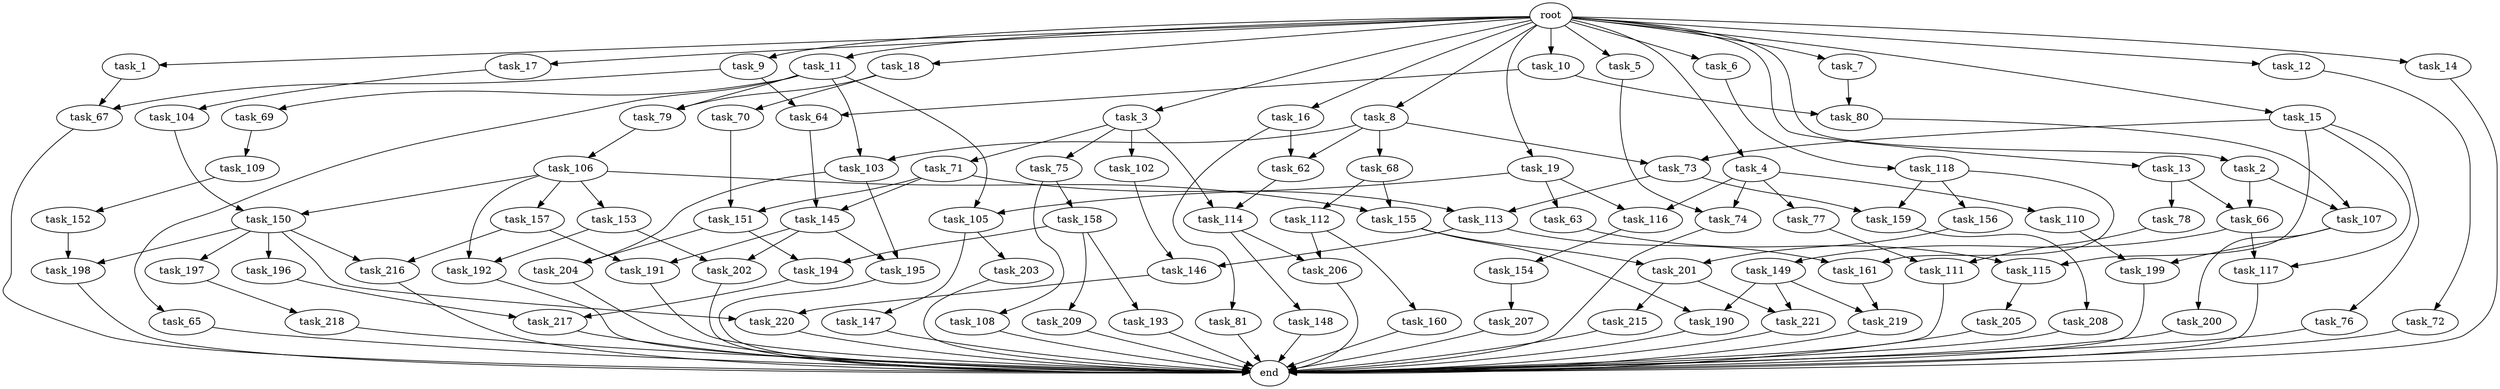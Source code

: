 digraph G {
  task_19 [size="10.240000"];
  task_8 [size="10.240000"];
  task_104 [size="1374389534.720000"];
  task_156 [size="2147483648.000000"];
  task_108 [size="1374389534.720000"];
  task_191 [size="7301444403.200000"];
  task_207 [size="6957847019.520000"];
  task_15 [size="10.240000"];
  task_105 [size="3435973836.800000"];
  task_18 [size="10.240000"];
  task_195 [size="9105330667.520000"];
  task_154 [size="6957847019.520000"];
  task_79 [size="3435973836.800000"];
  task_209 [size="2147483648.000000"];
  task_16 [size="10.240000"];
  task_110 [size="773094113.280000"];
  task_68 [size="1374389534.720000"];
  task_217 [size="7301444403.200000"];
  task_74 [size="4982162063.360000"];
  task_158 [size="1374389534.720000"];
  task_1 [size="10.240000"];
  task_64 [size="5239860101.120000"];
  task_160 [size="3092376453.120000"];
  task_11 [size="10.240000"];
  task_62 [size="2748779069.440000"];
  task_116 [size="1116691496.960000"];
  task_2 [size="10.240000"];
  task_10 [size="10.240000"];
  task_66 [size="5841155522.560000"];
  task_109 [size="1374389534.720000"];
  task_155 [size="6184752906.240000"];
  task_81 [size="1374389534.720000"];
  task_107 [size="1116691496.960000"];
  end [size="0.000000"];
  task_72 [size="1374389534.720000"];
  task_17 [size="10.240000"];
  task_147 [size="8589934592.000000"];
  task_114 [size="13915694039.040001"];
  task_221 [size="5583457484.800000"];
  task_67 [size="3435973836.800000"];
  task_150 [size="11682311045.120001"];
  task_218 [size="3092376453.120000"];
  task_203 [size="8589934592.000000"];
  task_157 [size="3092376453.120000"];
  task_106 [size="4209067950.080000"];
  task_12 [size="10.240000"];
  task_77 [size="773094113.280000"];
  task_146 [size="5583457484.800000"];
  task_194 [size="2491081031.680000"];
  task_197 [size="6957847019.520000"];
  task_70 [size="343597383.680000"];
  task_149 [size="343597383.680000"];
  task_80 [size="4294967296.000000"];
  task_103 [size="4466765987.840000"];
  task_9 [size="10.240000"];
  task_78 [size="5497558138.880000"];
  task_148 [size="2147483648.000000"];
  task_159 [size="7645041786.880000"];
  task_192 [size="6184752906.240000"];
  task_202 [size="10050223472.639999"];
  task_69 [size="3092376453.120000"];
  task_118 [size="773094113.280000"];
  task_196 [size="6957847019.520000"];
  task_201 [size="3865470566.400000"];
  task_65 [size="3092376453.120000"];
  task_198 [size="7301444403.200000"];
  task_206 [size="5239860101.120000"];
  task_13 [size="10.240000"];
  task_193 [size="2147483648.000000"];
  task_152 [size="5497558138.880000"];
  task_3 [size="10.240000"];
  task_216 [size="7301444403.200000"];
  task_5 [size="10.240000"];
  task_220 [size="12455405158.400000"];
  task_76 [size="5497558138.880000"];
  task_115 [size="12455405158.400000"];
  task_190 [size="2147483648.000000"];
  task_161 [size="6356551598.080000"];
  task_73 [size="6871947673.600000"];
  task_14 [size="10.240000"];
  task_219 [size="8332236554.240000"];
  task_4 [size="10.240000"];
  task_200 [size="2147483648.000000"];
  task_151 [size="6270652252.160000"];
  task_112 [size="3092376453.120000"];
  task_199 [size="3521873182.720000"];
  task_153 [size="3092376453.120000"];
  root [size="0.000000"];
  task_102 [size="6957847019.520000"];
  task_145 [size="6871947673.600000"];
  task_6 [size="10.240000"];
  task_215 [size="4209067950.080000"];
  task_208 [size="3092376453.120000"];
  task_117 [size="5841155522.560000"];
  task_205 [size="1374389534.720000"];
  task_111 [size="8589934592.000000"];
  task_113 [size="10995116277.760000"];
  task_63 [size="343597383.680000"];
  task_204 [size="2491081031.680000"];
  task_7 [size="10.240000"];
  task_71 [size="6957847019.520000"];
  task_75 [size="6957847019.520000"];

  task_19 -> task_116 [size="33554432.000000"];
  task_19 -> task_63 [size="33554432.000000"];
  task_19 -> task_105 [size="33554432.000000"];
  task_8 -> task_62 [size="134217728.000000"];
  task_8 -> task_73 [size="134217728.000000"];
  task_8 -> task_68 [size="134217728.000000"];
  task_8 -> task_103 [size="134217728.000000"];
  task_104 -> task_150 [size="838860800.000000"];
  task_156 -> task_201 [size="301989888.000000"];
  task_108 -> end [size="1.000000"];
  task_191 -> end [size="1.000000"];
  task_207 -> end [size="1.000000"];
  task_15 -> task_73 [size="536870912.000000"];
  task_15 -> task_76 [size="536870912.000000"];
  task_15 -> task_115 [size="536870912.000000"];
  task_15 -> task_117 [size="536870912.000000"];
  task_105 -> task_203 [size="838860800.000000"];
  task_105 -> task_147 [size="838860800.000000"];
  task_18 -> task_79 [size="33554432.000000"];
  task_18 -> task_70 [size="33554432.000000"];
  task_195 -> end [size="1.000000"];
  task_154 -> task_207 [size="679477248.000000"];
  task_79 -> task_106 [size="411041792.000000"];
  task_209 -> end [size="1.000000"];
  task_16 -> task_62 [size="134217728.000000"];
  task_16 -> task_81 [size="134217728.000000"];
  task_110 -> task_199 [size="134217728.000000"];
  task_68 -> task_155 [size="301989888.000000"];
  task_68 -> task_112 [size="301989888.000000"];
  task_217 -> end [size="1.000000"];
  task_74 -> end [size="1.000000"];
  task_158 -> task_193 [size="209715200.000000"];
  task_158 -> task_194 [size="209715200.000000"];
  task_158 -> task_209 [size="209715200.000000"];
  task_1 -> task_67 [size="33554432.000000"];
  task_64 -> task_145 [size="134217728.000000"];
  task_160 -> end [size="1.000000"];
  task_11 -> task_103 [size="301989888.000000"];
  task_11 -> task_105 [size="301989888.000000"];
  task_11 -> task_65 [size="301989888.000000"];
  task_11 -> task_79 [size="301989888.000000"];
  task_11 -> task_69 [size="301989888.000000"];
  task_62 -> task_114 [size="679477248.000000"];
  task_116 -> task_154 [size="679477248.000000"];
  task_2 -> task_107 [size="33554432.000000"];
  task_2 -> task_66 [size="33554432.000000"];
  task_10 -> task_80 [size="209715200.000000"];
  task_10 -> task_64 [size="209715200.000000"];
  task_66 -> task_149 [size="33554432.000000"];
  task_66 -> task_117 [size="33554432.000000"];
  task_109 -> task_152 [size="536870912.000000"];
  task_155 -> task_190 [size="75497472.000000"];
  task_155 -> task_201 [size="75497472.000000"];
  task_81 -> end [size="1.000000"];
  task_107 -> task_199 [size="209715200.000000"];
  task_107 -> task_200 [size="209715200.000000"];
  task_72 -> end [size="1.000000"];
  task_17 -> task_104 [size="134217728.000000"];
  task_147 -> end [size="1.000000"];
  task_114 -> task_148 [size="209715200.000000"];
  task_114 -> task_206 [size="209715200.000000"];
  task_221 -> end [size="1.000000"];
  task_67 -> end [size="1.000000"];
  task_150 -> task_197 [size="679477248.000000"];
  task_150 -> task_198 [size="679477248.000000"];
  task_150 -> task_216 [size="679477248.000000"];
  task_150 -> task_196 [size="679477248.000000"];
  task_150 -> task_220 [size="679477248.000000"];
  task_218 -> end [size="1.000000"];
  task_203 -> end [size="1.000000"];
  task_157 -> task_216 [size="33554432.000000"];
  task_157 -> task_191 [size="33554432.000000"];
  task_106 -> task_153 [size="301989888.000000"];
  task_106 -> task_155 [size="301989888.000000"];
  task_106 -> task_157 [size="301989888.000000"];
  task_106 -> task_150 [size="301989888.000000"];
  task_106 -> task_192 [size="301989888.000000"];
  task_12 -> task_72 [size="134217728.000000"];
  task_77 -> task_111 [size="536870912.000000"];
  task_146 -> task_220 [size="536870912.000000"];
  task_194 -> task_217 [size="33554432.000000"];
  task_197 -> task_218 [size="301989888.000000"];
  task_70 -> task_151 [size="75497472.000000"];
  task_149 -> task_190 [size="134217728.000000"];
  task_149 -> task_221 [size="134217728.000000"];
  task_149 -> task_219 [size="134217728.000000"];
  task_80 -> task_107 [size="75497472.000000"];
  task_103 -> task_204 [size="209715200.000000"];
  task_103 -> task_195 [size="209715200.000000"];
  task_9 -> task_67 [size="301989888.000000"];
  task_9 -> task_64 [size="301989888.000000"];
  task_78 -> task_111 [size="301989888.000000"];
  task_148 -> end [size="1.000000"];
  task_159 -> task_208 [size="301989888.000000"];
  task_192 -> end [size="1.000000"];
  task_202 -> end [size="1.000000"];
  task_69 -> task_109 [size="134217728.000000"];
  task_118 -> task_156 [size="209715200.000000"];
  task_118 -> task_161 [size="209715200.000000"];
  task_118 -> task_159 [size="209715200.000000"];
  task_196 -> task_217 [size="679477248.000000"];
  task_201 -> task_215 [size="411041792.000000"];
  task_201 -> task_221 [size="411041792.000000"];
  task_65 -> end [size="1.000000"];
  task_198 -> end [size="1.000000"];
  task_206 -> end [size="1.000000"];
  task_13 -> task_66 [size="536870912.000000"];
  task_13 -> task_78 [size="536870912.000000"];
  task_193 -> end [size="1.000000"];
  task_152 -> task_198 [size="33554432.000000"];
  task_3 -> task_75 [size="679477248.000000"];
  task_3 -> task_71 [size="679477248.000000"];
  task_3 -> task_102 [size="679477248.000000"];
  task_3 -> task_114 [size="679477248.000000"];
  task_216 -> end [size="1.000000"];
  task_5 -> task_74 [size="411041792.000000"];
  task_220 -> end [size="1.000000"];
  task_76 -> end [size="1.000000"];
  task_115 -> task_205 [size="134217728.000000"];
  task_190 -> end [size="1.000000"];
  task_161 -> task_219 [size="679477248.000000"];
  task_73 -> task_113 [size="536870912.000000"];
  task_73 -> task_159 [size="536870912.000000"];
  task_14 -> end [size="1.000000"];
  task_219 -> end [size="1.000000"];
  task_4 -> task_116 [size="75497472.000000"];
  task_4 -> task_74 [size="75497472.000000"];
  task_4 -> task_77 [size="75497472.000000"];
  task_4 -> task_110 [size="75497472.000000"];
  task_200 -> end [size="1.000000"];
  task_151 -> task_194 [size="33554432.000000"];
  task_151 -> task_204 [size="33554432.000000"];
  task_112 -> task_160 [size="301989888.000000"];
  task_112 -> task_206 [size="301989888.000000"];
  task_199 -> end [size="1.000000"];
  task_153 -> task_202 [size="301989888.000000"];
  task_153 -> task_192 [size="301989888.000000"];
  root -> task_8 [size="1.000000"];
  root -> task_19 [size="1.000000"];
  root -> task_16 [size="1.000000"];
  root -> task_14 [size="1.000000"];
  root -> task_6 [size="1.000000"];
  root -> task_4 [size="1.000000"];
  root -> task_5 [size="1.000000"];
  root -> task_1 [size="1.000000"];
  root -> task_10 [size="1.000000"];
  root -> task_13 [size="1.000000"];
  root -> task_15 [size="1.000000"];
  root -> task_9 [size="1.000000"];
  root -> task_3 [size="1.000000"];
  root -> task_12 [size="1.000000"];
  root -> task_11 [size="1.000000"];
  root -> task_2 [size="1.000000"];
  root -> task_18 [size="1.000000"];
  root -> task_7 [size="1.000000"];
  root -> task_17 [size="1.000000"];
  task_102 -> task_146 [size="134217728.000000"];
  task_145 -> task_202 [size="679477248.000000"];
  task_145 -> task_195 [size="679477248.000000"];
  task_145 -> task_191 [size="679477248.000000"];
  task_6 -> task_118 [size="75497472.000000"];
  task_215 -> end [size="1.000000"];
  task_208 -> end [size="1.000000"];
  task_117 -> end [size="1.000000"];
  task_205 -> end [size="1.000000"];
  task_111 -> end [size="1.000000"];
  task_113 -> task_161 [size="411041792.000000"];
  task_113 -> task_146 [size="411041792.000000"];
  task_63 -> task_115 [size="679477248.000000"];
  task_204 -> end [size="1.000000"];
  task_7 -> task_80 [size="209715200.000000"];
  task_71 -> task_113 [size="536870912.000000"];
  task_71 -> task_151 [size="536870912.000000"];
  task_71 -> task_145 [size="536870912.000000"];
  task_75 -> task_108 [size="134217728.000000"];
  task_75 -> task_158 [size="134217728.000000"];
}
